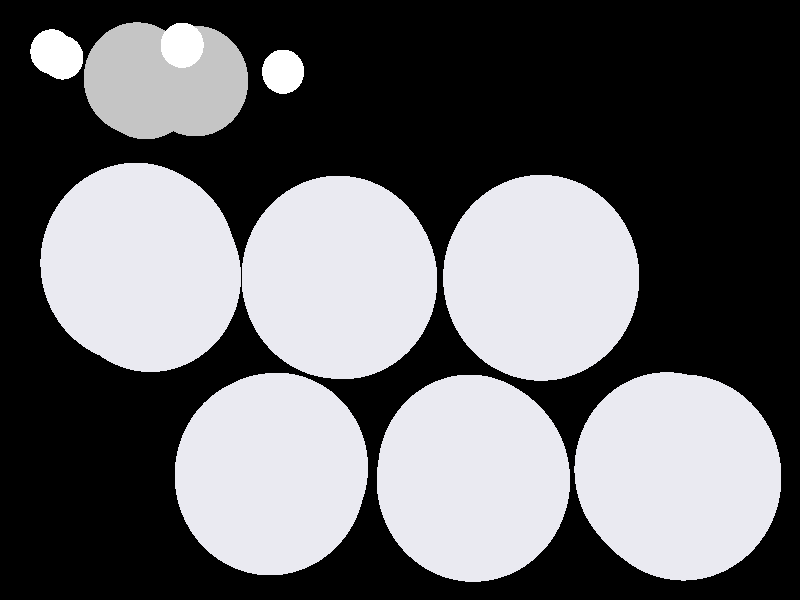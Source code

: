 #include "colors.inc"
#include "finish.inc"

global_settings {assumed_gamma 1 max_trace_level 6}
background {color White transmit 1.0}
camera {perspective
  right -9.46*x up 6.76*y
  direction 100.00*z
  location <0,0,100.00> look_at <0,0,0>}


light_source {<  2.00,   3.00,  40.00> color White
  area_light <0.70, 0, 0>, <0, 0.70, 0>, 3, 3
  adaptive 1 jitter}
// no fog
#declare simple = finish {phong 0.7}
#declare pale = finish {ambient 0.5 diffuse 0.85 roughness 0.001 specular 0.200 }
#declare intermediate = finish {ambient 0.3 diffuse 0.6 specular 0.1 roughness 0.04}
#declare vmd = finish {ambient 0.0 diffuse 0.65 phong 0.1 phong_size 40.0 specular 0.5 }
#declare jmol = finish {ambient 0.2 diffuse 0.6 specular 1 roughness 0.001 metallic}
#declare ase2 = finish {ambient 0.05 brilliance 3 diffuse 0.6 metallic specular 0.7 roughness 0.04 reflection 0.15}
#declare ase3 = finish {ambient 0.15 brilliance 2 diffuse 0.6 metallic specular 1.0 roughness 0.001 reflection 0.0}
#declare glass = finish {ambient 0.05 diffuse 0.3 specular 1.0 roughness 0.001}
#declare glass2 = finish {ambient 0.01 diffuse 0.3 specular 1.0 reflection 0.25 roughness 0.001}
#declare Rcell = 0.050;
#declare Rbond = 0.100;

#macro atom(LOC, R, COL, TRANS, FIN)
  sphere{LOC, R texture{pigment{color COL transmit TRANS} finish{FIN}}}
#end
#macro constrain(LOC, R, COL, TRANS FIN)
union{torus{R, Rcell rotate 45*z texture{pigment{color COL transmit TRANS} finish{FIN}}}
     torus{R, Rcell rotate -45*z texture{pigment{color COL transmit TRANS} finish{FIN}}}
     translate LOC}
#end

// no cell vertices
atom(< -1.57,  -2.05,  -8.49>, 1.16, rgb <0.82, 0.82, 0.88>, 0.0, ase3) // #0
atom(< -1.58,  -2.03,  -5.66>, 1.16, rgb <0.82, 0.82, 0.88>, 0.0, ase3) // #1
atom(< -1.58,  -2.03,  -2.83>, 1.16, rgb <0.82, 0.82, 0.88>, 0.0, ase3) // #2
atom(<  0.88,  -2.06,  -7.07>, 1.16, rgb <0.82, 0.82, 0.88>, 0.0, ase3) // #3
atom(<  0.89,  -2.06,  -4.25>, 1.16, rgb <0.82, 0.82, 0.88>, 0.0, ase3) // #4
atom(<  0.88,  -2.06,  -1.42>, 1.16, rgb <0.82, 0.82, 0.88>, 0.0, ase3) // #5
atom(<  3.34,  -2.02,  -5.68>, 1.16, rgb <0.82, 0.82, 0.88>, 0.0, ase3) // #6
atom(<  3.34,  -2.02,  -2.81>, 1.16, rgb <0.82, 0.82, 0.88>, 0.0, ase3) // #7
atom(<  3.35,  -2.00,  -0.00>, 1.16, rgb <0.82, 0.82, 0.88>, 0.0, ase3) // #8
atom(< -3.20,   0.28,  -8.48>, 1.16, rgb <0.82, 0.82, 0.88>, 0.0, ase3) // #9
atom(< -3.21,   0.43,  -5.68>, 1.16, rgb <0.82, 0.82, 0.88>, 0.0, ase3) // #10
atom(< -3.21,   0.43,  -2.80>, 1.16, rgb <0.82, 0.82, 0.88>, 0.0, ase3) // #11
atom(< -0.74,   0.26,  -7.08>, 1.16, rgb <0.82, 0.82, 0.88>, 0.0, ase3) // #12
atom(< -0.70,   0.23,  -4.24>, 1.16, rgb <0.82, 0.82, 0.88>, 0.0, ase3) // #13
atom(< -0.74,   0.26,  -1.40>, 1.16, rgb <0.82, 0.82, 0.88>, 0.0, ase3) // #14
atom(<  1.70,   0.28,  -5.65>, 1.16, rgb <0.82, 0.82, 0.88>, 0.0, ase3) // #15
atom(<  1.70,   0.28,  -2.83>, 1.16, rgb <0.82, 0.82, 0.88>, 0.0, ase3) // #16
atom(<  1.67,   0.25,   0.00>, 1.16, rgb <0.82, 0.82, 0.88>, 0.0, ase3) // #17
atom(< -3.17,   2.56,  -5.48>, 0.65, rgb <0.56, 0.56, 0.56>, 0.0, ase3) // #18
atom(< -2.52,   2.57,  -4.20>, 0.65, rgb <0.56, 0.56, 0.56>, 0.0, ase3) // #19
atom(< -3.20,   2.57,  -2.94>, 0.65, rgb <0.56, 0.56, 0.56>, 0.0, ase3) // #20
atom(< -2.58,   2.93,  -6.31>, 0.26, rgb <1.00, 1.00, 1.00>, 0.0, ase3) // #21
atom(< -4.21,   2.88,  -5.49>, 0.26, rgb <1.00, 1.00, 1.00>, 0.0, ase3) // #22
atom(< -1.44,   2.68,  -4.19>, 0.26, rgb <1.00, 1.00, 1.00>, 0.0, ase3) // #23
atom(< -2.63,   2.93,  -2.09>, 0.26, rgb <1.00, 1.00, 1.00>, 0.0, ase3) // #24
atom(< -4.24,   2.88,  -2.95>, 0.26, rgb <1.00, 1.00, 1.00>, 0.0, ase3) // #25

// no constraints
